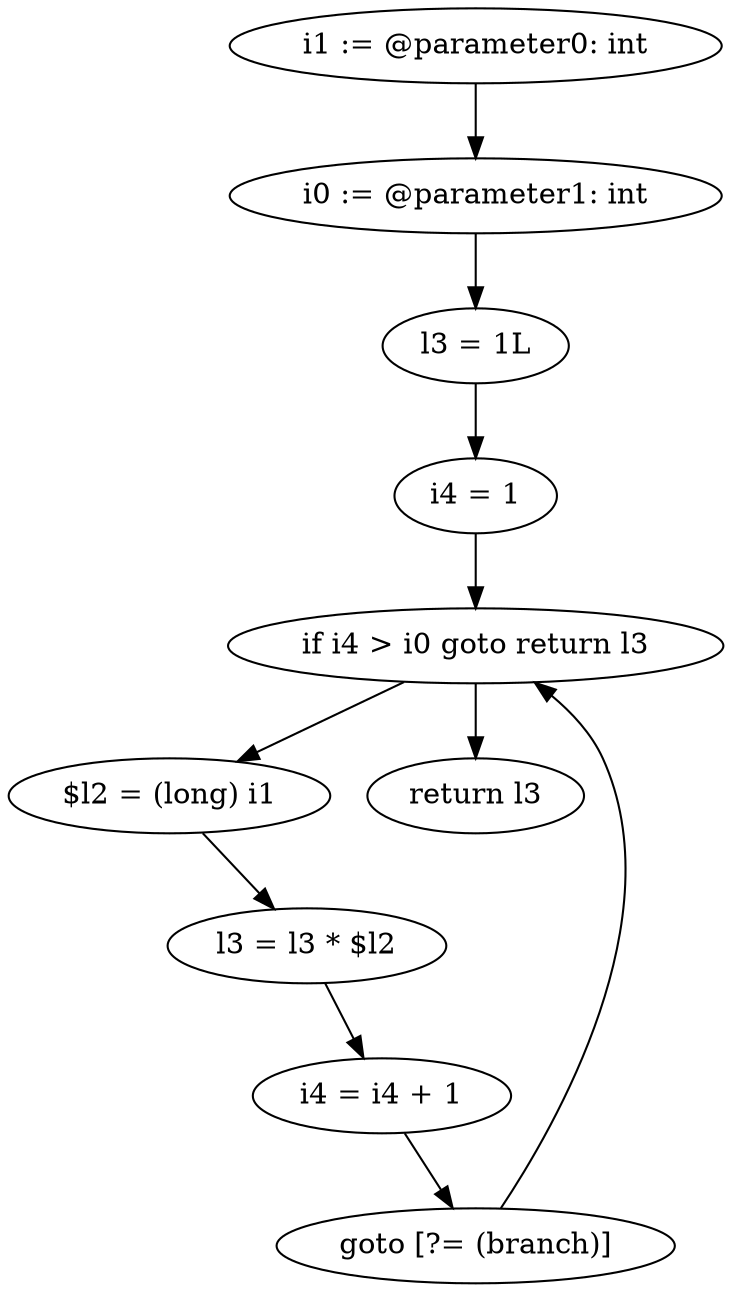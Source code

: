 digraph "unitGraph" {
    "i1 := @parameter0: int"
    "i0 := @parameter1: int"
    "l3 = 1L"
    "i4 = 1"
    "if i4 > i0 goto return l3"
    "$l2 = (long) i1"
    "l3 = l3 * $l2"
    "i4 = i4 + 1"
    "goto [?= (branch)]"
    "return l3"
    "i1 := @parameter0: int"->"i0 := @parameter1: int";
    "i0 := @parameter1: int"->"l3 = 1L";
    "l3 = 1L"->"i4 = 1";
    "i4 = 1"->"if i4 > i0 goto return l3";
    "if i4 > i0 goto return l3"->"$l2 = (long) i1";
    "if i4 > i0 goto return l3"->"return l3";
    "$l2 = (long) i1"->"l3 = l3 * $l2";
    "l3 = l3 * $l2"->"i4 = i4 + 1";
    "i4 = i4 + 1"->"goto [?= (branch)]";
    "goto [?= (branch)]"->"if i4 > i0 goto return l3";
}
